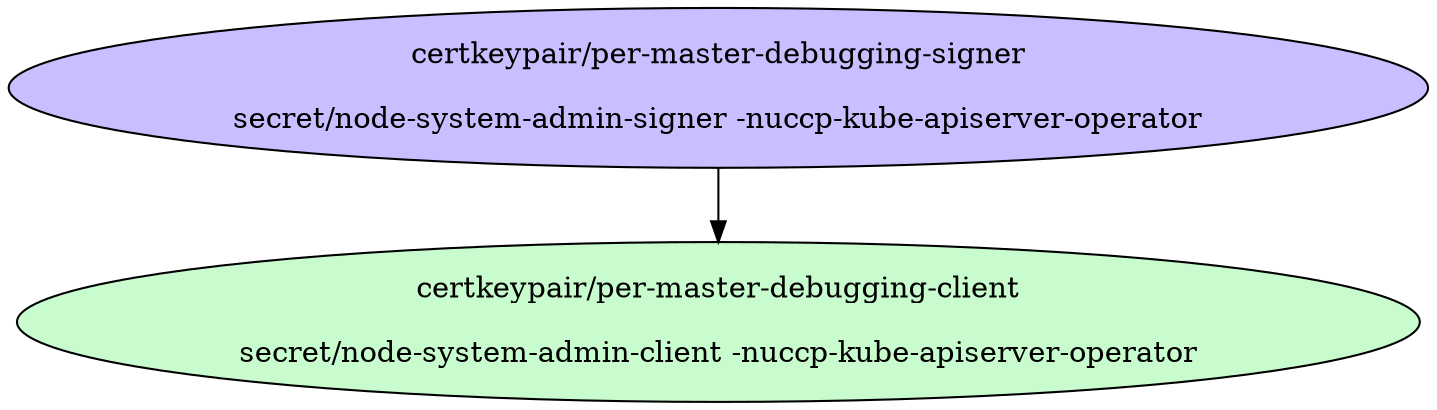 digraph "Local Certificate" {
  // Node definitions.
  6 [
    label="certkeypair/per-master-debugging-signer\n\nsecret/node-system-admin-signer -nuccp-kube-apiserver-operator\n"
    style=filled
    fillcolor="#c7bfff"
  ];
  7 [
    label="certkeypair/per-master-debugging-client\n\nsecret/node-system-admin-client -nuccp-kube-apiserver-operator\n"
    style=filled
    fillcolor="#c8fbcd"
  ];

  // Edge definitions.
  6 -> 7;
}